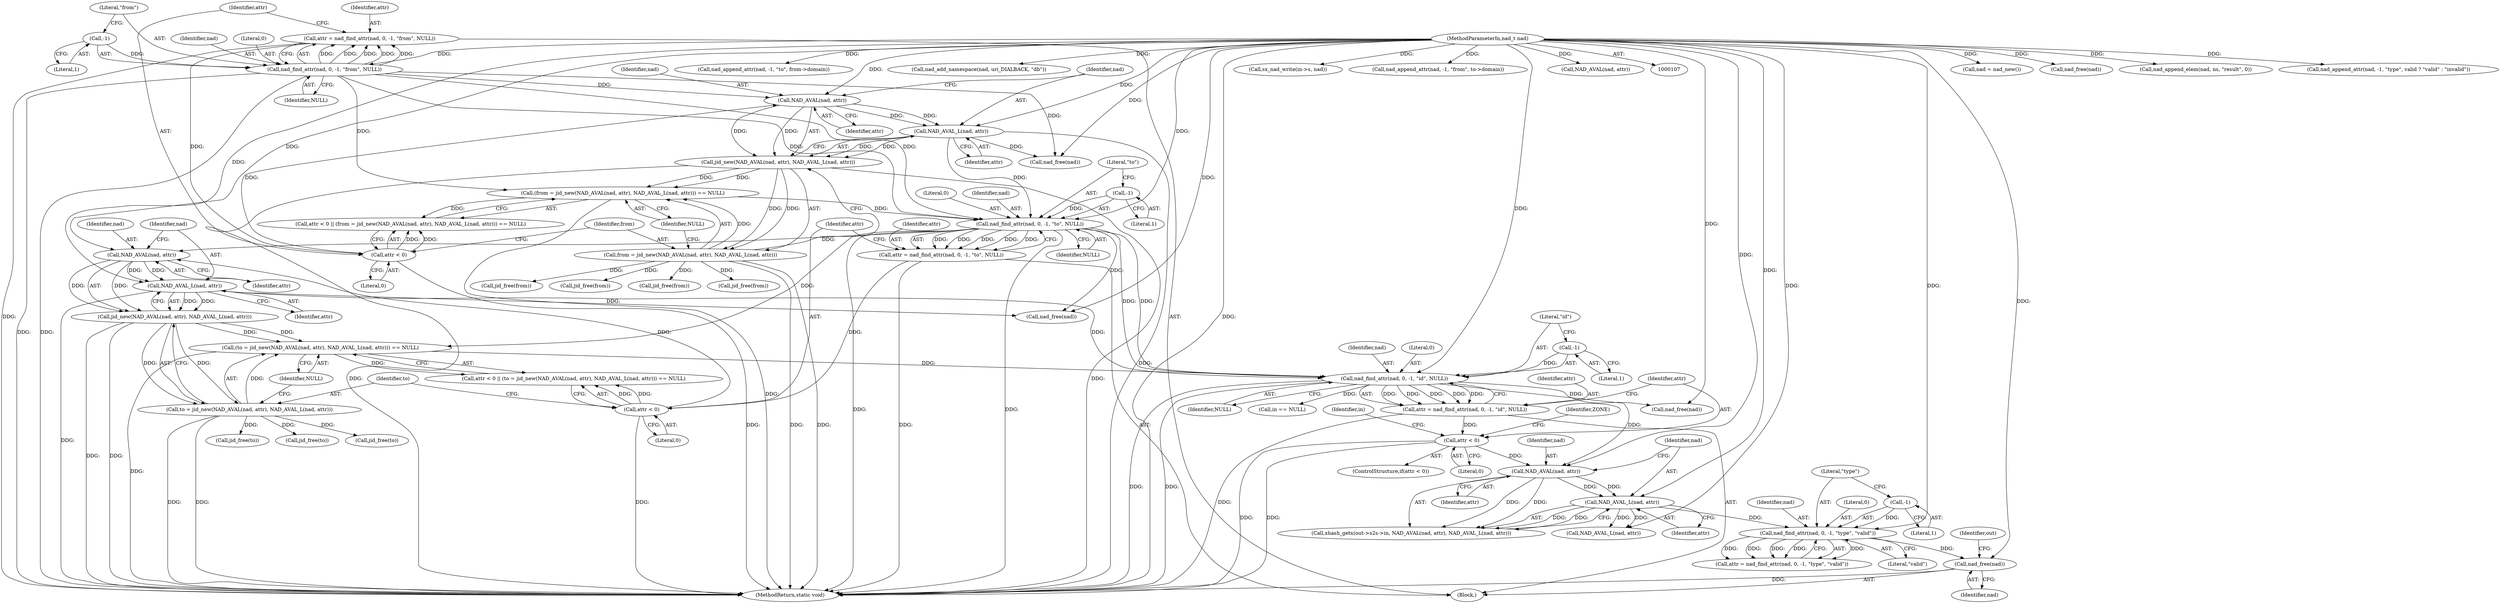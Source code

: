 digraph "0_jabberd2_aabcffae560d5fd00cd1d2ffce5d760353cf0a4d_0@API" {
"1000348" [label="(Call,nad_free(nad))"];
"1000255" [label="(Call,nad_find_attr(nad, 0, -1, \"type\", \"valid\"))"];
"1000219" [label="(Call,NAD_AVAL_L(nad, attr))"];
"1000216" [label="(Call,NAD_AVAL(nad, attr))"];
"1000186" [label="(Call,nad_find_attr(nad, 0, -1, \"id\", NULL))"];
"1000171" [label="(Call,NAD_AVAL_L(nad, attr))"];
"1000168" [label="(Call,NAD_AVAL(nad, attr))"];
"1000152" [label="(Call,nad_find_attr(nad, 0, -1, \"to\", NULL))"];
"1000139" [label="(Call,NAD_AVAL_L(nad, attr))"];
"1000136" [label="(Call,NAD_AVAL(nad, attr))"];
"1000120" [label="(Call,nad_find_attr(nad, 0, -1, \"from\", NULL))"];
"1000109" [label="(MethodParameterIn,nad_t nad)"];
"1000123" [label="(Call,-1)"];
"1000129" [label="(Call,attr < 0)"];
"1000118" [label="(Call,attr = nad_find_attr(nad, 0, -1, \"from\", NULL))"];
"1000155" [label="(Call,-1)"];
"1000132" [label="(Call,(from = jid_new(NAD_AVAL(nad, attr), NAD_AVAL_L(nad, attr))) == NULL)"];
"1000133" [label="(Call,from = jid_new(NAD_AVAL(nad, attr), NAD_AVAL_L(nad, attr)))"];
"1000135" [label="(Call,jid_new(NAD_AVAL(nad, attr), NAD_AVAL_L(nad, attr)))"];
"1000161" [label="(Call,attr < 0)"];
"1000150" [label="(Call,attr = nad_find_attr(nad, 0, -1, \"to\", NULL))"];
"1000189" [label="(Call,-1)"];
"1000164" [label="(Call,(to = jid_new(NAD_AVAL(nad, attr), NAD_AVAL_L(nad, attr))) == NULL)"];
"1000165" [label="(Call,to = jid_new(NAD_AVAL(nad, attr), NAD_AVAL_L(nad, attr)))"];
"1000167" [label="(Call,jid_new(NAD_AVAL(nad, attr), NAD_AVAL_L(nad, attr)))"];
"1000194" [label="(Call,attr < 0)"];
"1000184" [label="(Call,attr = nad_find_attr(nad, 0, -1, \"id\", NULL))"];
"1000258" [label="(Call,-1)"];
"1000205" [label="(Call,nad_free(nad))"];
"1000142" [label="(Identifier,NULL)"];
"1000195" [label="(Identifier,attr)"];
"1000217" [label="(Identifier,nad)"];
"1000185" [label="(Identifier,attr)"];
"1000110" [label="(Block,)"];
"1000155" [label="(Call,-1)"];
"1000169" [label="(Identifier,nad)"];
"1000218" [label="(Identifier,attr)"];
"1000152" [label="(Call,nad_find_attr(nad, 0, -1, \"to\", NULL))"];
"1000354" [label="(Call,nad = nad_new())"];
"1000259" [label="(Literal,1)"];
"1000219" [label="(Call,NAD_AVAL_L(nad, attr))"];
"1000161" [label="(Call,attr < 0)"];
"1000240" [label="(Call,nad_free(nad))"];
"1000186" [label="(Call,nad_find_attr(nad, 0, -1, \"id\", NULL))"];
"1000131" [label="(Literal,0)"];
"1000363" [label="(Call,nad_append_elem(nad, ns, \"result\", 0))"];
"1000384" [label="(Call,nad_append_attr(nad, -1, \"type\", valid ? \"valid\" : \"invalid\"))"];
"1000191" [label="(Literal,\"id\")"];
"1000147" [label="(Call,nad_free(nad))"];
"1000124" [label="(Literal,1)"];
"1000167" [label="(Call,jid_new(NAD_AVAL(nad, attr), NAD_AVAL_L(nad, attr)))"];
"1000157" [label="(Literal,\"to\")"];
"1000172" [label="(Identifier,nad)"];
"1000154" [label="(Literal,0)"];
"1000368" [label="(Call,nad_append_attr(nad, -1, \"to\", from->domain))"];
"1000190" [label="(Literal,1)"];
"1000193" [label="(ControlStructure,if(attr < 0))"];
"1000253" [label="(Call,attr = nad_find_attr(nad, 0, -1, \"type\", \"valid\"))"];
"1000203" [label="(Call,jid_free(to))"];
"1000236" [label="(Call,jid_free(from))"];
"1000139" [label="(Call,NAD_AVAL_L(nad, attr))"];
"1000120" [label="(Call,nad_find_attr(nad, 0, -1, \"from\", NULL))"];
"1000171" [label="(Call,NAD_AVAL_L(nad, attr))"];
"1000162" [label="(Identifier,attr)"];
"1000187" [label="(Identifier,nad)"];
"1000348" [label="(Call,nad_free(nad))"];
"1000153" [label="(Identifier,nad)"];
"1000150" [label="(Call,attr = nad_find_attr(nad, 0, -1, \"to\", NULL))"];
"1000160" [label="(Call,attr < 0 || (to = jid_new(NAD_AVAL(nad, attr), NAD_AVAL_L(nad, attr))) == NULL)"];
"1000352" [label="(Identifier,out)"];
"1000164" [label="(Call,(to = jid_new(NAD_AVAL(nad, attr), NAD_AVAL_L(nad, attr))) == NULL)"];
"1000238" [label="(Call,jid_free(to))"];
"1000221" [label="(Identifier,attr)"];
"1000165" [label="(Call,to = jid_new(NAD_AVAL(nad, attr), NAD_AVAL_L(nad, attr)))"];
"1000199" [label="(Identifier,ZONE)"];
"1000359" [label="(Call,nad_add_namespace(nad, uri_DIALBACK, \"db\"))"];
"1000255" [label="(Call,nad_find_attr(nad, 0, -1, \"type\", \"valid\"))"];
"1000121" [label="(Identifier,nad)"];
"1000393" [label="(Call,sx_nad_write(in->s, nad))"];
"1000194" [label="(Call,attr < 0)"];
"1000376" [label="(Call,nad_append_attr(nad, -1, \"from\", to->domain))"];
"1000130" [label="(Identifier,attr)"];
"1000129" [label="(Call,attr < 0)"];
"1000188" [label="(Literal,0)"];
"1000168" [label="(Call,NAD_AVAL(nad, attr))"];
"1000128" [label="(Call,attr < 0 || (from = jid_new(NAD_AVAL(nad, attr), NAD_AVAL_L(nad, attr))) == NULL)"];
"1000414" [label="(Call,jid_free(to))"];
"1000416" [label="(MethodReturn,static void)"];
"1000119" [label="(Identifier,attr)"];
"1000122" [label="(Literal,0)"];
"1000170" [label="(Identifier,attr)"];
"1000233" [label="(Call,NAD_AVAL(nad, attr))"];
"1000192" [label="(Identifier,NULL)"];
"1000140" [label="(Identifier,nad)"];
"1000257" [label="(Literal,0)"];
"1000209" [label="(Identifier,in)"];
"1000181" [label="(Call,nad_free(nad))"];
"1000125" [label="(Literal,\"from\")"];
"1000137" [label="(Identifier,nad)"];
"1000173" [label="(Identifier,attr)"];
"1000118" [label="(Call,attr = nad_find_attr(nad, 0, -1, \"from\", NULL))"];
"1000412" [label="(Call,jid_free(from))"];
"1000230" [label="(Call,NAD_AVAL_L(nad, attr))"];
"1000158" [label="(Identifier,NULL)"];
"1000349" [label="(Identifier,nad)"];
"1000210" [label="(Call,xhash_getx(out->s2s->in, NAD_AVAL(nad, attr), NAD_AVAL_L(nad, attr)))"];
"1000126" [label="(Identifier,NULL)"];
"1000135" [label="(Call,jid_new(NAD_AVAL(nad, attr), NAD_AVAL_L(nad, attr)))"];
"1000220" [label="(Identifier,nad)"];
"1000201" [label="(Call,jid_free(from))"];
"1000189" [label="(Call,-1)"];
"1000260" [label="(Literal,\"type\")"];
"1000138" [label="(Identifier,attr)"];
"1000261" [label="(Literal,\"valid\")"];
"1000256" [label="(Identifier,nad)"];
"1000163" [label="(Literal,0)"];
"1000109" [label="(MethodParameterIn,nad_t nad)"];
"1000196" [label="(Literal,0)"];
"1000216" [label="(Call,NAD_AVAL(nad, attr))"];
"1000179" [label="(Call,jid_free(from))"];
"1000174" [label="(Identifier,NULL)"];
"1000166" [label="(Identifier,to)"];
"1000151" [label="(Identifier,attr)"];
"1000258" [label="(Call,-1)"];
"1000132" [label="(Call,(from = jid_new(NAD_AVAL(nad, attr), NAD_AVAL_L(nad, attr))) == NULL)"];
"1000141" [label="(Identifier,attr)"];
"1000156" [label="(Literal,1)"];
"1000123" [label="(Call,-1)"];
"1000133" [label="(Call,from = jid_new(NAD_AVAL(nad, attr), NAD_AVAL_L(nad, attr)))"];
"1000184" [label="(Call,attr = nad_find_attr(nad, 0, -1, \"id\", NULL))"];
"1000223" [label="(Call,in == NULL)"];
"1000136" [label="(Call,NAD_AVAL(nad, attr))"];
"1000134" [label="(Identifier,from)"];
"1000348" -> "1000110"  [label="AST: "];
"1000348" -> "1000349"  [label="CFG: "];
"1000349" -> "1000348"  [label="AST: "];
"1000352" -> "1000348"  [label="CFG: "];
"1000348" -> "1000416"  [label="DDG: "];
"1000255" -> "1000348"  [label="DDG: "];
"1000109" -> "1000348"  [label="DDG: "];
"1000255" -> "1000253"  [label="AST: "];
"1000255" -> "1000261"  [label="CFG: "];
"1000256" -> "1000255"  [label="AST: "];
"1000257" -> "1000255"  [label="AST: "];
"1000258" -> "1000255"  [label="AST: "];
"1000260" -> "1000255"  [label="AST: "];
"1000261" -> "1000255"  [label="AST: "];
"1000253" -> "1000255"  [label="CFG: "];
"1000255" -> "1000253"  [label="DDG: "];
"1000255" -> "1000253"  [label="DDG: "];
"1000255" -> "1000253"  [label="DDG: "];
"1000255" -> "1000253"  [label="DDG: "];
"1000255" -> "1000253"  [label="DDG: "];
"1000219" -> "1000255"  [label="DDG: "];
"1000109" -> "1000255"  [label="DDG: "];
"1000258" -> "1000255"  [label="DDG: "];
"1000219" -> "1000210"  [label="AST: "];
"1000219" -> "1000221"  [label="CFG: "];
"1000220" -> "1000219"  [label="AST: "];
"1000221" -> "1000219"  [label="AST: "];
"1000210" -> "1000219"  [label="CFG: "];
"1000219" -> "1000210"  [label="DDG: "];
"1000219" -> "1000210"  [label="DDG: "];
"1000216" -> "1000219"  [label="DDG: "];
"1000216" -> "1000219"  [label="DDG: "];
"1000109" -> "1000219"  [label="DDG: "];
"1000219" -> "1000230"  [label="DDG: "];
"1000219" -> "1000230"  [label="DDG: "];
"1000216" -> "1000210"  [label="AST: "];
"1000216" -> "1000218"  [label="CFG: "];
"1000217" -> "1000216"  [label="AST: "];
"1000218" -> "1000216"  [label="AST: "];
"1000220" -> "1000216"  [label="CFG: "];
"1000216" -> "1000210"  [label="DDG: "];
"1000216" -> "1000210"  [label="DDG: "];
"1000186" -> "1000216"  [label="DDG: "];
"1000109" -> "1000216"  [label="DDG: "];
"1000194" -> "1000216"  [label="DDG: "];
"1000186" -> "1000184"  [label="AST: "];
"1000186" -> "1000192"  [label="CFG: "];
"1000187" -> "1000186"  [label="AST: "];
"1000188" -> "1000186"  [label="AST: "];
"1000189" -> "1000186"  [label="AST: "];
"1000191" -> "1000186"  [label="AST: "];
"1000192" -> "1000186"  [label="AST: "];
"1000184" -> "1000186"  [label="CFG: "];
"1000186" -> "1000416"  [label="DDG: "];
"1000186" -> "1000416"  [label="DDG: "];
"1000186" -> "1000184"  [label="DDG: "];
"1000186" -> "1000184"  [label="DDG: "];
"1000186" -> "1000184"  [label="DDG: "];
"1000186" -> "1000184"  [label="DDG: "];
"1000186" -> "1000184"  [label="DDG: "];
"1000171" -> "1000186"  [label="DDG: "];
"1000152" -> "1000186"  [label="DDG: "];
"1000152" -> "1000186"  [label="DDG: "];
"1000109" -> "1000186"  [label="DDG: "];
"1000189" -> "1000186"  [label="DDG: "];
"1000164" -> "1000186"  [label="DDG: "];
"1000186" -> "1000205"  [label="DDG: "];
"1000186" -> "1000223"  [label="DDG: "];
"1000171" -> "1000167"  [label="AST: "];
"1000171" -> "1000173"  [label="CFG: "];
"1000172" -> "1000171"  [label="AST: "];
"1000173" -> "1000171"  [label="AST: "];
"1000167" -> "1000171"  [label="CFG: "];
"1000171" -> "1000416"  [label="DDG: "];
"1000171" -> "1000167"  [label="DDG: "];
"1000171" -> "1000167"  [label="DDG: "];
"1000168" -> "1000171"  [label="DDG: "];
"1000168" -> "1000171"  [label="DDG: "];
"1000109" -> "1000171"  [label="DDG: "];
"1000171" -> "1000181"  [label="DDG: "];
"1000168" -> "1000167"  [label="AST: "];
"1000168" -> "1000170"  [label="CFG: "];
"1000169" -> "1000168"  [label="AST: "];
"1000170" -> "1000168"  [label="AST: "];
"1000172" -> "1000168"  [label="CFG: "];
"1000168" -> "1000167"  [label="DDG: "];
"1000168" -> "1000167"  [label="DDG: "];
"1000152" -> "1000168"  [label="DDG: "];
"1000109" -> "1000168"  [label="DDG: "];
"1000161" -> "1000168"  [label="DDG: "];
"1000152" -> "1000150"  [label="AST: "];
"1000152" -> "1000158"  [label="CFG: "];
"1000153" -> "1000152"  [label="AST: "];
"1000154" -> "1000152"  [label="AST: "];
"1000155" -> "1000152"  [label="AST: "];
"1000157" -> "1000152"  [label="AST: "];
"1000158" -> "1000152"  [label="AST: "];
"1000150" -> "1000152"  [label="CFG: "];
"1000152" -> "1000416"  [label="DDG: "];
"1000152" -> "1000416"  [label="DDG: "];
"1000152" -> "1000150"  [label="DDG: "];
"1000152" -> "1000150"  [label="DDG: "];
"1000152" -> "1000150"  [label="DDG: "];
"1000152" -> "1000150"  [label="DDG: "];
"1000152" -> "1000150"  [label="DDG: "];
"1000139" -> "1000152"  [label="DDG: "];
"1000120" -> "1000152"  [label="DDG: "];
"1000120" -> "1000152"  [label="DDG: "];
"1000109" -> "1000152"  [label="DDG: "];
"1000155" -> "1000152"  [label="DDG: "];
"1000132" -> "1000152"  [label="DDG: "];
"1000152" -> "1000164"  [label="DDG: "];
"1000152" -> "1000181"  [label="DDG: "];
"1000139" -> "1000135"  [label="AST: "];
"1000139" -> "1000141"  [label="CFG: "];
"1000140" -> "1000139"  [label="AST: "];
"1000141" -> "1000139"  [label="AST: "];
"1000135" -> "1000139"  [label="CFG: "];
"1000139" -> "1000416"  [label="DDG: "];
"1000139" -> "1000135"  [label="DDG: "];
"1000139" -> "1000135"  [label="DDG: "];
"1000136" -> "1000139"  [label="DDG: "];
"1000136" -> "1000139"  [label="DDG: "];
"1000109" -> "1000139"  [label="DDG: "];
"1000139" -> "1000147"  [label="DDG: "];
"1000136" -> "1000135"  [label="AST: "];
"1000136" -> "1000138"  [label="CFG: "];
"1000137" -> "1000136"  [label="AST: "];
"1000138" -> "1000136"  [label="AST: "];
"1000140" -> "1000136"  [label="CFG: "];
"1000136" -> "1000135"  [label="DDG: "];
"1000136" -> "1000135"  [label="DDG: "];
"1000120" -> "1000136"  [label="DDG: "];
"1000109" -> "1000136"  [label="DDG: "];
"1000129" -> "1000136"  [label="DDG: "];
"1000120" -> "1000118"  [label="AST: "];
"1000120" -> "1000126"  [label="CFG: "];
"1000121" -> "1000120"  [label="AST: "];
"1000122" -> "1000120"  [label="AST: "];
"1000123" -> "1000120"  [label="AST: "];
"1000125" -> "1000120"  [label="AST: "];
"1000126" -> "1000120"  [label="AST: "];
"1000118" -> "1000120"  [label="CFG: "];
"1000120" -> "1000416"  [label="DDG: "];
"1000120" -> "1000416"  [label="DDG: "];
"1000120" -> "1000118"  [label="DDG: "];
"1000120" -> "1000118"  [label="DDG: "];
"1000120" -> "1000118"  [label="DDG: "];
"1000120" -> "1000118"  [label="DDG: "];
"1000120" -> "1000118"  [label="DDG: "];
"1000109" -> "1000120"  [label="DDG: "];
"1000123" -> "1000120"  [label="DDG: "];
"1000120" -> "1000132"  [label="DDG: "];
"1000120" -> "1000147"  [label="DDG: "];
"1000109" -> "1000107"  [label="AST: "];
"1000109" -> "1000416"  [label="DDG: "];
"1000109" -> "1000147"  [label="DDG: "];
"1000109" -> "1000181"  [label="DDG: "];
"1000109" -> "1000205"  [label="DDG: "];
"1000109" -> "1000230"  [label="DDG: "];
"1000109" -> "1000233"  [label="DDG: "];
"1000109" -> "1000240"  [label="DDG: "];
"1000109" -> "1000354"  [label="DDG: "];
"1000109" -> "1000359"  [label="DDG: "];
"1000109" -> "1000363"  [label="DDG: "];
"1000109" -> "1000368"  [label="DDG: "];
"1000109" -> "1000376"  [label="DDG: "];
"1000109" -> "1000384"  [label="DDG: "];
"1000109" -> "1000393"  [label="DDG: "];
"1000123" -> "1000124"  [label="CFG: "];
"1000124" -> "1000123"  [label="AST: "];
"1000125" -> "1000123"  [label="CFG: "];
"1000129" -> "1000128"  [label="AST: "];
"1000129" -> "1000131"  [label="CFG: "];
"1000130" -> "1000129"  [label="AST: "];
"1000131" -> "1000129"  [label="AST: "];
"1000134" -> "1000129"  [label="CFG: "];
"1000128" -> "1000129"  [label="CFG: "];
"1000129" -> "1000416"  [label="DDG: "];
"1000129" -> "1000128"  [label="DDG: "];
"1000129" -> "1000128"  [label="DDG: "];
"1000118" -> "1000129"  [label="DDG: "];
"1000118" -> "1000110"  [label="AST: "];
"1000119" -> "1000118"  [label="AST: "];
"1000130" -> "1000118"  [label="CFG: "];
"1000118" -> "1000416"  [label="DDG: "];
"1000155" -> "1000156"  [label="CFG: "];
"1000156" -> "1000155"  [label="AST: "];
"1000157" -> "1000155"  [label="CFG: "];
"1000132" -> "1000128"  [label="AST: "];
"1000132" -> "1000142"  [label="CFG: "];
"1000133" -> "1000132"  [label="AST: "];
"1000142" -> "1000132"  [label="AST: "];
"1000128" -> "1000132"  [label="CFG: "];
"1000132" -> "1000416"  [label="DDG: "];
"1000132" -> "1000128"  [label="DDG: "];
"1000133" -> "1000132"  [label="DDG: "];
"1000135" -> "1000132"  [label="DDG: "];
"1000135" -> "1000132"  [label="DDG: "];
"1000133" -> "1000135"  [label="CFG: "];
"1000134" -> "1000133"  [label="AST: "];
"1000135" -> "1000133"  [label="AST: "];
"1000142" -> "1000133"  [label="CFG: "];
"1000133" -> "1000416"  [label="DDG: "];
"1000133" -> "1000416"  [label="DDG: "];
"1000135" -> "1000133"  [label="DDG: "];
"1000135" -> "1000133"  [label="DDG: "];
"1000133" -> "1000179"  [label="DDG: "];
"1000133" -> "1000201"  [label="DDG: "];
"1000133" -> "1000236"  [label="DDG: "];
"1000133" -> "1000412"  [label="DDG: "];
"1000135" -> "1000416"  [label="DDG: "];
"1000135" -> "1000416"  [label="DDG: "];
"1000161" -> "1000160"  [label="AST: "];
"1000161" -> "1000163"  [label="CFG: "];
"1000162" -> "1000161"  [label="AST: "];
"1000163" -> "1000161"  [label="AST: "];
"1000166" -> "1000161"  [label="CFG: "];
"1000160" -> "1000161"  [label="CFG: "];
"1000161" -> "1000416"  [label="DDG: "];
"1000161" -> "1000160"  [label="DDG: "];
"1000161" -> "1000160"  [label="DDG: "];
"1000150" -> "1000161"  [label="DDG: "];
"1000150" -> "1000110"  [label="AST: "];
"1000151" -> "1000150"  [label="AST: "];
"1000162" -> "1000150"  [label="CFG: "];
"1000150" -> "1000416"  [label="DDG: "];
"1000189" -> "1000190"  [label="CFG: "];
"1000190" -> "1000189"  [label="AST: "];
"1000191" -> "1000189"  [label="CFG: "];
"1000164" -> "1000160"  [label="AST: "];
"1000164" -> "1000174"  [label="CFG: "];
"1000165" -> "1000164"  [label="AST: "];
"1000174" -> "1000164"  [label="AST: "];
"1000160" -> "1000164"  [label="CFG: "];
"1000164" -> "1000416"  [label="DDG: "];
"1000164" -> "1000160"  [label="DDG: "];
"1000165" -> "1000164"  [label="DDG: "];
"1000167" -> "1000164"  [label="DDG: "];
"1000167" -> "1000164"  [label="DDG: "];
"1000165" -> "1000167"  [label="CFG: "];
"1000166" -> "1000165"  [label="AST: "];
"1000167" -> "1000165"  [label="AST: "];
"1000174" -> "1000165"  [label="CFG: "];
"1000165" -> "1000416"  [label="DDG: "];
"1000165" -> "1000416"  [label="DDG: "];
"1000167" -> "1000165"  [label="DDG: "];
"1000167" -> "1000165"  [label="DDG: "];
"1000165" -> "1000203"  [label="DDG: "];
"1000165" -> "1000238"  [label="DDG: "];
"1000165" -> "1000414"  [label="DDG: "];
"1000167" -> "1000416"  [label="DDG: "];
"1000167" -> "1000416"  [label="DDG: "];
"1000194" -> "1000193"  [label="AST: "];
"1000194" -> "1000196"  [label="CFG: "];
"1000195" -> "1000194"  [label="AST: "];
"1000196" -> "1000194"  [label="AST: "];
"1000199" -> "1000194"  [label="CFG: "];
"1000209" -> "1000194"  [label="CFG: "];
"1000194" -> "1000416"  [label="DDG: "];
"1000194" -> "1000416"  [label="DDG: "];
"1000184" -> "1000194"  [label="DDG: "];
"1000184" -> "1000110"  [label="AST: "];
"1000185" -> "1000184"  [label="AST: "];
"1000195" -> "1000184"  [label="CFG: "];
"1000184" -> "1000416"  [label="DDG: "];
"1000258" -> "1000259"  [label="CFG: "];
"1000259" -> "1000258"  [label="AST: "];
"1000260" -> "1000258"  [label="CFG: "];
}

